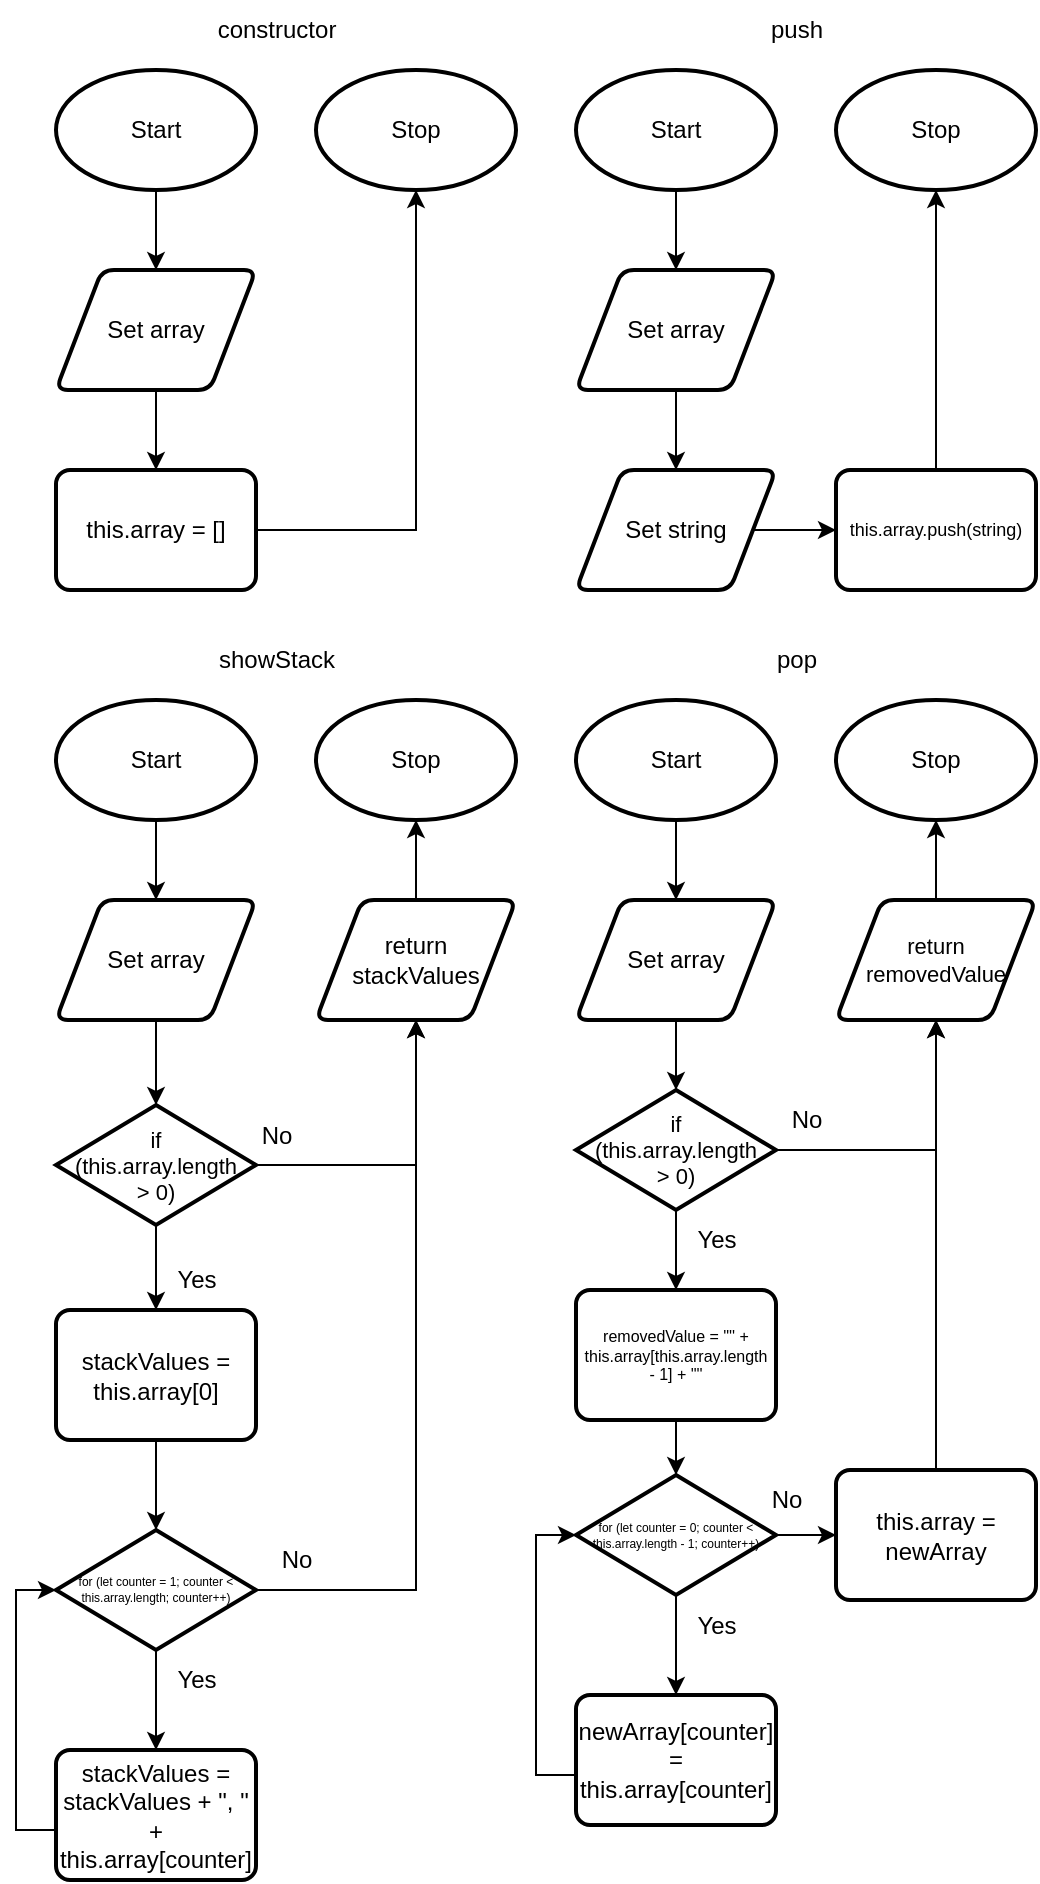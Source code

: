 <mxfile>
    <diagram id="5gMrNbhCcvMap2-kCo8e" name="Page-1">
        <mxGraphModel dx="418" dy="330" grid="1" gridSize="10" guides="1" tooltips="1" connect="1" arrows="1" fold="1" page="1" pageScale="1" pageWidth="827" pageHeight="1169" math="0" shadow="0">
            <root>
                <mxCell id="0"/>
                <mxCell id="1" parent="0"/>
                <mxCell id="27" style="edgeStyle=none;html=1;entryX=0.5;entryY=0;entryDx=0;entryDy=0;" parent="1" source="2" edge="1">
                    <mxGeometry relative="1" as="geometry">
                        <mxPoint x="270" y="190" as="targetPoint"/>
                    </mxGeometry>
                </mxCell>
                <mxCell id="2" value="Start" style="strokeWidth=2;html=1;shape=mxgraph.flowchart.start_1;whiteSpace=wrap;" parent="1" vertex="1">
                    <mxGeometry x="220" y="90" width="100" height="60" as="geometry"/>
                </mxCell>
                <mxCell id="3" value="Stop" style="strokeWidth=2;html=1;shape=mxgraph.flowchart.start_1;whiteSpace=wrap;" parent="1" vertex="1">
                    <mxGeometry x="350" y="90" width="100" height="60" as="geometry"/>
                </mxCell>
                <mxCell id="33" style="edgeStyle=none;html=1;entryX=0.5;entryY=0;entryDx=0;entryDy=0;fontSize=12;" parent="1" edge="1">
                    <mxGeometry relative="1" as="geometry">
                        <mxPoint x="270" y="250" as="sourcePoint"/>
                        <mxPoint x="270" y="290" as="targetPoint"/>
                    </mxGeometry>
                </mxCell>
                <mxCell id="55" value="Set array" style="shape=parallelogram;html=1;strokeWidth=2;perimeter=parallelogramPerimeter;whiteSpace=wrap;rounded=1;arcSize=12;size=0.23;" parent="1" vertex="1">
                    <mxGeometry x="220" y="190" width="100" height="60" as="geometry"/>
                </mxCell>
                <mxCell id="63" style="edgeStyle=none;html=1;entryX=0.5;entryY=1;entryDx=0;entryDy=0;entryPerimeter=0;rounded=0;" parent="1" source="62" target="3" edge="1">
                    <mxGeometry relative="1" as="geometry">
                        <Array as="points">
                            <mxPoint x="400" y="320"/>
                        </Array>
                    </mxGeometry>
                </mxCell>
                <mxCell id="62" value="this.array = []" style="rounded=1;whiteSpace=wrap;html=1;absoluteArcSize=1;arcSize=14;strokeWidth=2;" parent="1" vertex="1">
                    <mxGeometry x="220" y="290" width="100" height="60" as="geometry"/>
                </mxCell>
                <mxCell id="64" value="constructor" style="text;html=1;align=center;verticalAlign=middle;resizable=0;points=[];autosize=1;strokeColor=none;fillColor=none;" parent="1" vertex="1">
                    <mxGeometry x="290" y="55" width="80" height="30" as="geometry"/>
                </mxCell>
                <mxCell id="65" style="edgeStyle=none;html=1;entryX=0.5;entryY=0;entryDx=0;entryDy=0;" parent="1" source="66" edge="1">
                    <mxGeometry relative="1" as="geometry">
                        <mxPoint x="530" y="190" as="targetPoint"/>
                    </mxGeometry>
                </mxCell>
                <mxCell id="66" value="Start" style="strokeWidth=2;html=1;shape=mxgraph.flowchart.start_1;whiteSpace=wrap;" parent="1" vertex="1">
                    <mxGeometry x="480" y="90" width="100" height="60" as="geometry"/>
                </mxCell>
                <mxCell id="67" value="Stop" style="strokeWidth=2;html=1;shape=mxgraph.flowchart.start_1;whiteSpace=wrap;" parent="1" vertex="1">
                    <mxGeometry x="610" y="90" width="100" height="60" as="geometry"/>
                </mxCell>
                <mxCell id="68" style="edgeStyle=none;html=1;entryX=0.5;entryY=0;entryDx=0;entryDy=0;fontSize=12;" parent="1" edge="1">
                    <mxGeometry relative="1" as="geometry">
                        <mxPoint x="530" y="250" as="sourcePoint"/>
                        <mxPoint x="530" y="290" as="targetPoint"/>
                    </mxGeometry>
                </mxCell>
                <mxCell id="69" value="Set array" style="shape=parallelogram;html=1;strokeWidth=2;perimeter=parallelogramPerimeter;whiteSpace=wrap;rounded=1;arcSize=12;size=0.23;" parent="1" vertex="1">
                    <mxGeometry x="480" y="190" width="100" height="60" as="geometry"/>
                </mxCell>
                <mxCell id="75" style="edgeStyle=none;rounded=0;html=1;entryX=0.5;entryY=1;entryDx=0;entryDy=0;entryPerimeter=0;fontSize=9;" parent="1" source="71" target="67" edge="1">
                    <mxGeometry relative="1" as="geometry"/>
                </mxCell>
                <mxCell id="71" value="this.array.push(string)" style="rounded=1;whiteSpace=wrap;html=1;absoluteArcSize=1;arcSize=14;strokeWidth=2;fontSize=9;" parent="1" vertex="1">
                    <mxGeometry x="610" y="290" width="100" height="60" as="geometry"/>
                </mxCell>
                <mxCell id="72" value="push" style="text;html=1;align=center;verticalAlign=middle;resizable=0;points=[];autosize=1;strokeColor=none;fillColor=none;" parent="1" vertex="1">
                    <mxGeometry x="565" y="55" width="50" height="30" as="geometry"/>
                </mxCell>
                <mxCell id="74" style="edgeStyle=none;rounded=0;html=1;" parent="1" source="73" target="71" edge="1">
                    <mxGeometry relative="1" as="geometry"/>
                </mxCell>
                <mxCell id="73" value="Set string" style="shape=parallelogram;html=1;strokeWidth=2;perimeter=parallelogramPerimeter;whiteSpace=wrap;rounded=1;arcSize=12;size=0.23;" parent="1" vertex="1">
                    <mxGeometry x="480" y="290" width="100" height="60" as="geometry"/>
                </mxCell>
                <mxCell id="76" style="edgeStyle=none;html=1;entryX=0.5;entryY=0;entryDx=0;entryDy=0;" parent="1" source="77" edge="1">
                    <mxGeometry relative="1" as="geometry">
                        <mxPoint x="270" y="505.0" as="targetPoint"/>
                    </mxGeometry>
                </mxCell>
                <mxCell id="77" value="Start" style="strokeWidth=2;html=1;shape=mxgraph.flowchart.start_1;whiteSpace=wrap;" parent="1" vertex="1">
                    <mxGeometry x="220" y="405" width="100" height="60" as="geometry"/>
                </mxCell>
                <mxCell id="78" value="Stop" style="strokeWidth=2;html=1;shape=mxgraph.flowchart.start_1;whiteSpace=wrap;" parent="1" vertex="1">
                    <mxGeometry x="350" y="405" width="100" height="60" as="geometry"/>
                </mxCell>
                <mxCell id="115" style="edgeStyle=none;html=1;entryX=0.5;entryY=0;entryDx=0;entryDy=0;entryPerimeter=0;" edge="1" parent="1" source="80" target="114">
                    <mxGeometry relative="1" as="geometry"/>
                </mxCell>
                <mxCell id="80" value="Set array" style="shape=parallelogram;html=1;strokeWidth=2;perimeter=parallelogramPerimeter;whiteSpace=wrap;rounded=1;arcSize=12;size=0.23;" parent="1" vertex="1">
                    <mxGeometry x="220" y="505" width="100" height="60" as="geometry"/>
                </mxCell>
                <mxCell id="83" value="showStack" style="text;html=1;align=center;verticalAlign=middle;resizable=0;points=[];autosize=1;strokeColor=none;fillColor=none;" parent="1" vertex="1">
                    <mxGeometry x="290" y="370" width="80" height="30" as="geometry"/>
                </mxCell>
                <mxCell id="87" style="edgeStyle=none;html=1;fontSize=6;" parent="1" source="84" target="86" edge="1">
                    <mxGeometry relative="1" as="geometry"/>
                </mxCell>
                <mxCell id="113" style="edgeStyle=orthogonalEdgeStyle;html=1;entryX=0.5;entryY=1;entryDx=0;entryDy=0;rounded=0;" parent="1" source="84" target="111" edge="1">
                    <mxGeometry relative="1" as="geometry"/>
                </mxCell>
                <mxCell id="84" value="for (let counter = 1; counter &amp;lt; this.array.length; counter++)" style="strokeWidth=2;html=1;shape=mxgraph.flowchart.decision;whiteSpace=wrap;fontSize=6;" parent="1" vertex="1">
                    <mxGeometry x="220" y="820" width="100" height="60" as="geometry"/>
                </mxCell>
                <mxCell id="88" style="edgeStyle=orthogonalEdgeStyle;html=1;entryX=0;entryY=0.5;entryDx=0;entryDy=0;entryPerimeter=0;fontSize=6;rounded=0;" parent="1" source="86" target="84" edge="1">
                    <mxGeometry relative="1" as="geometry">
                        <Array as="points">
                            <mxPoint x="200" y="970"/>
                            <mxPoint x="200" y="850"/>
                        </Array>
                    </mxGeometry>
                </mxCell>
                <mxCell id="86" value="stackValues = stackValues + &quot;, &quot; + this.array[counter]" style="rounded=1;whiteSpace=wrap;html=1;absoluteArcSize=1;arcSize=14;strokeWidth=2;fontSize=12;" parent="1" vertex="1">
                    <mxGeometry x="220" y="930" width="100" height="65" as="geometry"/>
                </mxCell>
                <mxCell id="89" value="Yes" style="text;html=1;align=center;verticalAlign=middle;resizable=0;points=[];autosize=1;strokeColor=none;fillColor=none;fontSize=12;" parent="1" vertex="1">
                    <mxGeometry x="270" y="880" width="40" height="30" as="geometry"/>
                </mxCell>
                <mxCell id="90" value="No" style="text;html=1;align=center;verticalAlign=middle;resizable=0;points=[];autosize=1;strokeColor=none;fillColor=none;fontSize=12;" parent="1" vertex="1">
                    <mxGeometry x="320" y="820" width="40" height="30" as="geometry"/>
                </mxCell>
                <mxCell id="91" style="edgeStyle=none;html=1;entryX=0.5;entryY=0;entryDx=0;entryDy=0;" parent="1" source="92" edge="1">
                    <mxGeometry relative="1" as="geometry">
                        <mxPoint x="530" y="505.0" as="targetPoint"/>
                    </mxGeometry>
                </mxCell>
                <mxCell id="92" value="Start" style="strokeWidth=2;html=1;shape=mxgraph.flowchart.start_1;whiteSpace=wrap;" parent="1" vertex="1">
                    <mxGeometry x="480" y="405" width="100" height="60" as="geometry"/>
                </mxCell>
                <mxCell id="93" value="Stop" style="strokeWidth=2;html=1;shape=mxgraph.flowchart.start_1;whiteSpace=wrap;" parent="1" vertex="1">
                    <mxGeometry x="610" y="405" width="100" height="60" as="geometry"/>
                </mxCell>
                <mxCell id="126" style="edgeStyle=orthogonalEdgeStyle;rounded=0;html=1;fontSize=11;" edge="1" parent="1" source="95" target="124">
                    <mxGeometry relative="1" as="geometry"/>
                </mxCell>
                <mxCell id="95" value="Set array" style="shape=parallelogram;html=1;strokeWidth=2;perimeter=parallelogramPerimeter;whiteSpace=wrap;rounded=1;arcSize=12;size=0.23;" parent="1" vertex="1">
                    <mxGeometry x="480" y="505" width="100" height="60" as="geometry"/>
                </mxCell>
                <mxCell id="97" value="pop" style="text;html=1;align=center;verticalAlign=middle;resizable=0;points=[];autosize=1;strokeColor=none;fillColor=none;" parent="1" vertex="1">
                    <mxGeometry x="570" y="370" width="40" height="30" as="geometry"/>
                </mxCell>
                <mxCell id="98" style="edgeStyle=none;html=1;fontSize=6;" parent="1" source="99" target="101" edge="1">
                    <mxGeometry relative="1" as="geometry"/>
                </mxCell>
                <mxCell id="108" style="edgeStyle=none;html=1;entryX=0;entryY=0.5;entryDx=0;entryDy=0;fontSize=11;endArrow=classic;endFill=1;" parent="1" source="99" target="104" edge="1">
                    <mxGeometry relative="1" as="geometry"/>
                </mxCell>
                <mxCell id="99" value="for (let counter = 0; counter &amp;lt; this.array.length - 1; counter++)" style="strokeWidth=2;html=1;shape=mxgraph.flowchart.decision;whiteSpace=wrap;fontSize=6;" parent="1" vertex="1">
                    <mxGeometry x="480" y="792.5" width="100" height="60" as="geometry"/>
                </mxCell>
                <mxCell id="100" style="edgeStyle=orthogonalEdgeStyle;html=1;entryX=0;entryY=0.5;entryDx=0;entryDy=0;entryPerimeter=0;fontSize=6;rounded=0;" parent="1" source="101" target="99" edge="1">
                    <mxGeometry relative="1" as="geometry">
                        <Array as="points">
                            <mxPoint x="460" y="942.5"/>
                            <mxPoint x="460" y="822.5"/>
                        </Array>
                    </mxGeometry>
                </mxCell>
                <mxCell id="101" value="newArray[counter] = this.array[counter]" style="rounded=1;whiteSpace=wrap;html=1;absoluteArcSize=1;arcSize=14;strokeWidth=2;fontSize=12;" parent="1" vertex="1">
                    <mxGeometry x="480" y="902.5" width="100" height="65" as="geometry"/>
                </mxCell>
                <mxCell id="102" value="Yes" style="text;html=1;align=center;verticalAlign=middle;resizable=0;points=[];autosize=1;strokeColor=none;fillColor=none;fontSize=12;" parent="1" vertex="1">
                    <mxGeometry x="530" y="852.5" width="40" height="30" as="geometry"/>
                </mxCell>
                <mxCell id="103" value="No" style="text;html=1;align=center;verticalAlign=middle;resizable=0;points=[];autosize=1;strokeColor=none;fillColor=none;fontSize=12;" parent="1" vertex="1">
                    <mxGeometry x="565" y="790" width="40" height="30" as="geometry"/>
                </mxCell>
                <mxCell id="109" style="edgeStyle=none;html=1;entryX=0.5;entryY=1;entryDx=0;entryDy=0;fontSize=11;endArrow=classic;endFill=1;" parent="1" source="104" target="107" edge="1">
                    <mxGeometry relative="1" as="geometry"/>
                </mxCell>
                <mxCell id="104" value="this.array = newArray" style="rounded=1;whiteSpace=wrap;html=1;absoluteArcSize=1;arcSize=14;strokeWidth=2;fontSize=12;" parent="1" vertex="1">
                    <mxGeometry x="610" y="790" width="100" height="65" as="geometry"/>
                </mxCell>
                <mxCell id="110" style="edgeStyle=none;html=1;entryX=0.5;entryY=1;entryDx=0;entryDy=0;entryPerimeter=0;fontSize=11;endArrow=classic;endFill=1;" parent="1" source="107" target="93" edge="1">
                    <mxGeometry relative="1" as="geometry"/>
                </mxCell>
                <mxCell id="107" value="return removedValue" style="shape=parallelogram;html=1;strokeWidth=2;perimeter=parallelogramPerimeter;whiteSpace=wrap;rounded=1;arcSize=12;size=0.23;fontSize=11;" parent="1" vertex="1">
                    <mxGeometry x="610" y="505" width="100" height="60" as="geometry"/>
                </mxCell>
                <mxCell id="112" style="edgeStyle=none;html=1;fontSize=12;endArrow=classic;endFill=1;" parent="1" source="111" target="78" edge="1">
                    <mxGeometry relative="1" as="geometry">
                        <mxPoint x="400" y="470" as="targetPoint"/>
                    </mxGeometry>
                </mxCell>
                <mxCell id="111" value="return&lt;br style=&quot;font-size: 12px;&quot;&gt;stackValues" style="shape=parallelogram;html=1;strokeWidth=2;perimeter=parallelogramPerimeter;whiteSpace=wrap;rounded=1;arcSize=12;size=0.23;fontSize=12;" parent="1" vertex="1">
                    <mxGeometry x="350" y="505" width="100" height="60" as="geometry"/>
                </mxCell>
                <mxCell id="120" style="edgeStyle=orthogonalEdgeStyle;html=1;entryX=0.5;entryY=1;entryDx=0;entryDy=0;fontSize=11;rounded=0;" edge="1" parent="1" source="114" target="111">
                    <mxGeometry relative="1" as="geometry"/>
                </mxCell>
                <mxCell id="122" style="edgeStyle=orthogonalEdgeStyle;rounded=0;html=1;entryX=0.5;entryY=0;entryDx=0;entryDy=0;fontSize=11;" edge="1" parent="1" source="114" target="121">
                    <mxGeometry relative="1" as="geometry"/>
                </mxCell>
                <mxCell id="114" value="if&lt;br style=&quot;font-size: 11px;&quot;&gt;(this.array.length&lt;br style=&quot;font-size: 11px;&quot;&gt;&amp;gt; 0)" style="strokeWidth=2;html=1;shape=mxgraph.flowchart.decision;whiteSpace=wrap;fontSize=11;" vertex="1" parent="1">
                    <mxGeometry x="220" y="607.5" width="100" height="60" as="geometry"/>
                </mxCell>
                <mxCell id="118" value="Yes" style="text;html=1;align=center;verticalAlign=middle;resizable=0;points=[];autosize=1;strokeColor=none;fillColor=none;fontSize=12;" vertex="1" parent="1">
                    <mxGeometry x="270" y="680" width="40" height="30" as="geometry"/>
                </mxCell>
                <mxCell id="119" value="No" style="text;html=1;align=center;verticalAlign=middle;resizable=0;points=[];autosize=1;strokeColor=none;fillColor=none;fontSize=12;" vertex="1" parent="1">
                    <mxGeometry x="310" y="607.5" width="40" height="30" as="geometry"/>
                </mxCell>
                <mxCell id="123" style="edgeStyle=orthogonalEdgeStyle;rounded=0;html=1;entryX=0.5;entryY=0;entryDx=0;entryDy=0;entryPerimeter=0;fontSize=11;" edge="1" parent="1" source="121" target="84">
                    <mxGeometry relative="1" as="geometry"/>
                </mxCell>
                <mxCell id="121" value="stackValues = this.array[0]" style="rounded=1;whiteSpace=wrap;html=1;absoluteArcSize=1;arcSize=14;strokeWidth=2;fontSize=12;" vertex="1" parent="1">
                    <mxGeometry x="220" y="710" width="100" height="65" as="geometry"/>
                </mxCell>
                <mxCell id="130" style="edgeStyle=orthogonalEdgeStyle;rounded=0;html=1;entryX=0.5;entryY=1;entryDx=0;entryDy=0;fontSize=11;" edge="1" parent="1" source="124" target="107">
                    <mxGeometry relative="1" as="geometry"/>
                </mxCell>
                <mxCell id="135" style="edgeStyle=orthogonalEdgeStyle;rounded=0;html=1;entryX=0.5;entryY=0;entryDx=0;entryDy=0;fontSize=8;" edge="1" parent="1" source="124" target="132">
                    <mxGeometry relative="1" as="geometry"/>
                </mxCell>
                <mxCell id="124" value="if&lt;br style=&quot;font-size: 11px;&quot;&gt;(this.array.length&lt;br style=&quot;font-size: 11px;&quot;&gt;&amp;gt; 0)" style="strokeWidth=2;html=1;shape=mxgraph.flowchart.decision;whiteSpace=wrap;fontSize=11;" vertex="1" parent="1">
                    <mxGeometry x="480" y="600" width="100" height="60" as="geometry"/>
                </mxCell>
                <mxCell id="128" value="Yes" style="text;html=1;align=center;verticalAlign=middle;resizable=0;points=[];autosize=1;strokeColor=none;fillColor=none;fontSize=12;" vertex="1" parent="1">
                    <mxGeometry x="530" y="660" width="40" height="30" as="geometry"/>
                </mxCell>
                <mxCell id="129" value="No" style="text;html=1;align=center;verticalAlign=middle;resizable=0;points=[];autosize=1;strokeColor=none;fillColor=none;fontSize=12;" vertex="1" parent="1">
                    <mxGeometry x="575" y="600" width="40" height="30" as="geometry"/>
                </mxCell>
                <mxCell id="136" style="edgeStyle=orthogonalEdgeStyle;rounded=0;html=1;fontSize=8;entryX=0.5;entryY=0;entryDx=0;entryDy=0;entryPerimeter=0;" edge="1" parent="1" source="132" target="99">
                    <mxGeometry relative="1" as="geometry">
                        <mxPoint x="530" y="790" as="targetPoint"/>
                    </mxGeometry>
                </mxCell>
                <mxCell id="132" value="removedValue = '&quot;' + this.array[this.array.length&lt;br style=&quot;font-size: 8px;&quot;&gt;- 1] + '&quot;'" style="rounded=1;whiteSpace=wrap;html=1;absoluteArcSize=1;arcSize=14;strokeWidth=2;fontSize=8;" vertex="1" parent="1">
                    <mxGeometry x="480" y="700" width="100" height="65" as="geometry"/>
                </mxCell>
            </root>
        </mxGraphModel>
    </diagram>
</mxfile>
